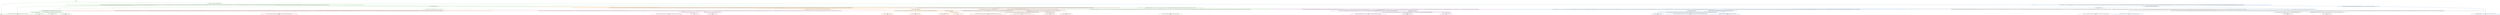 digraph T {
	{
		rank=same
		72 [penwidth=3,colorscheme=set19,color=3,label="0_P\nP\n26% 87%"]
		69 [penwidth=3,colorscheme=set19,color=3,label="801;802;803;804;805;806;807;808;809;810;831;832;833;834;835;836;837;838;839;840;841;872;873;874;875;876;877;878;879;880;881_P\nP\n17% 0%"]
		66 [penwidth=3,colorscheme=set19,color=3,label="1012;1013;1014;1015;1016;1017;1018;1019;1020;1021_P\nP\n0% 13%"]
		64 [penwidth=3,colorscheme=set19,color=3,label="1082;1083;1084;1085;1086;1087;1088;1089;1090;1091_P\nP\n33% 0%"]
		62 [penwidth=3,colorscheme=set19,color=3,label="1002;1003;1004;1005;1006;1007;1008;1009;1010;1011_P\nP\n13% 0%"]
		59 [penwidth=3,colorscheme=set19,color=3,label="3614;3615;3616;3617;3618;3619;3620;3621;3622;3623;3794;3795;3796;3797;3798;3799;3800;3801;3802;3803_P\nP\n11% 0%"]
		54 [penwidth=3,colorscheme=set19,color=2,label="3194;3195;3196;3197;3198;3199;3200;3201;3202;3203_M1\nM1\n19%"]
		52 [penwidth=3,colorscheme=set19,color=2,label="3524;3525;3526;3527;3528;3529;3530;3531;3532;3533;3674;3675;3676;3677;3678;3679;3680;3681;3682;3683;3834;3835;3836;3837;3838;3839;3840;3841;3842;3843;3954;3955;3956;3957;3958;3959;3960;3961;3962;3963_M1\nM1\n14%"]
		50 [penwidth=3,colorscheme=set19,color=2,label="3654;3655;3656;3657;3658;3659;3660;3661;3662;3663;3824;3825;3826;3827;3828;3829;3830;3831;3832;3833_M1\nM1\n19%"]
		48 [penwidth=3,colorscheme=set19,color=2,label="721;722;723;724;725;726;727;728;729;730;741;742;743;744;745;746;747;748;749;750;761;762;763;764;765;766;767;768;769;770_M1\nM1\n35%"]
		46 [penwidth=3,colorscheme=set19,color=2,label="691;692;693;694;695;696;697;698;699;700;711;712;713;714;715;716;717;718;719;720;751;752;753;754;755;756;757;758;759;760_M1\nM1\n12%"]
		44 [penwidth=3,colorscheme=set19,color=8,label="5084;5085;5086;5087;5088;5089;5090;5091;5092;5093;5154;5155;5156;5157;5158;5159;5160;5161;5162;5163;5224;5225;5226;5227;5228;5229;5230;5231;5232;5233_M2\nM2\n52%"]
		42 [penwidth=3,colorscheme=set19,color=8,label="5404;5405;5406;5407;5408;5409;5410;5411;5412;5413_M2\nM2\n30%"]
		40 [penwidth=3,colorscheme=set19,color=8,label="5634;5635;5636;5637;5638;5639;5640;5641;5642;5643_M2\nM2\n18%"]
		39 [penwidth=3,colorscheme=set19,color=9,label="4374;4375;4376;4377;4378;4379;4380;4381;4382;4383;4484;4485;4486;4487;4488;4489;4490;4491;4492;4493;4614;4615;4616;4617;4618;4619;4620;4621;4622;4623_M3\nM3\n31%"]
		37 [penwidth=3,colorscheme=set19,color=9,label="3994;3995;3996;3997;3998;3999;4000;4001;4002;4003_M3\nM3\n20%"]
		35 [penwidth=3,colorscheme=set19,color=9,label="4824;4825;4826;4827;4828;4829;4830;4831;4832;4833_M3\nM3\n49%"]
		32 [penwidth=3,colorscheme=set19,color=7,label="4294;4295;4296;4297;4298;4299;4300;4301;4302;4303;4544;4545;4546;4547;4548;4549;4550;4551;4552;4553;4694;4695;4696;4697;4698;4699;4700;4701;4702;4703_M4\nM4\n12%"]
		29 [penwidth=3,colorscheme=set19,color=7,label="4674;4675;4676;4677;4678;4679;4680;4681;4682;4683;4754;4755;4756;4757;4758;4759;4760;4761;4762;4763_M4\nM4\n27%"]
		27 [penwidth=3,colorscheme=set19,color=7,label="4514;4515;4516;4517;4518;4519;4520;4521;4522;4523_M4\nM4\n45%"]
		25 [penwidth=3,colorscheme=set19,color=7,label="4254;4255;4256;4257;4258;4259;4260;4261;4262;4263_M4\nM4\n16%"]
		23 [penwidth=3,colorscheme=set19,color=5,label="4084;4085;4086;4087;4088;4089;4090;4091;4092;4093_M5\nM5\n13%"]
		20 [penwidth=3,colorscheme=set19,color=5,label="4324;4325;4326;4327;4328;4329;4330;4331;4332;4333_M5\nM5\n21%"]
		18 [penwidth=3,colorscheme=set19,color=5,label="3884;3885;3886;3887;3888;3889;3890;3891;3892;3893_M5\nM5\n41%"]
		16 [penwidth=3,colorscheme=set19,color=5,label="4704;4705;4706;4707;4708;4709;4710;4711;4712;4713_M5\nM5\n24%"]
		14 [penwidth=3,colorscheme=set19,color=4,label="5384;5385;5386;5387;5388;5389;5390;5391;5392;5393;5474;5475;5476;5477;5478;5479;5480;5481;5482;5483;5584;5585;5586;5587;5588;5589;5590;5591;5592;5593_M6\nM6\n51%"]
		11 [penwidth=3,colorscheme=set19,color=4,label="5684;5685;5686;5687;5688;5689;5690;5691;5692;5693_M6\nM6\n19%"]
		9 [penwidth=3,colorscheme=set19,color=4,label="5114;5115;5116;5117;5118;5119;5120;5121;5122;5123_M6\nM6\n31%"]
		8 [penwidth=3,colorscheme=set19,color=1,label="5724;5725;5726;5727;5728;5729;5730;5731;5732;5733;5784;5785;5786;5787;5788;5789;5790;5791;5792;5793;5814;5815;5816;5817;5818;5819;5820;5821;5822;5823_M7\nM7\n1e+02%"]
	}
	74 [penwidth=3,colorscheme=set19,color=3,label="GL"]
	73 [penwidth=3,colorscheme=set19,color=3,label="0"]
	71 [penwidth=3,colorscheme=set19,color=3,label="1;2;3;4;5;6;7;8;9;10;11;12;13;14;15;16;17;18;19;20;21;22;23;24;25;26;27;28;29;30"]
	70 [penwidth=3,colorscheme=set19,color=3,label="31;32;33;34;35;36;37;38;39;40;51;52;53;54;55;56;57;58;59;60;61;62;63;64;65;66;67;68;69;70;81;82;83;84;85;86;87;88;89;90;101;102;103;104;105;106;107;108;109;110;131;132;133;134;135;136;137;138;139;140;171;172;173;174;175;176;177;178;179;180;191;192;193;194;195;196;197;198;199;200;201;202;203;204;205;206;207;208;209;210;241;242;243;244;245;246;247;248;249;250;271;272;273;274;275;276;277;278;279;280;291;292;293;294;295;296;297;298;299;300;311;312;313;314;315;316;317;318;319;320;321;322;323;324;325;326;327;328;329;330;341;342;343;344;345;346;347;348;349;350;361;362;363;364;365;366;367;368;369;370;381;382;383;384;385;386;387;388;389;390;391;392;393;394;395;396;397;398;399;400;411;412;413;414;415;416;417;418;419;420;431;432;433;434;435;436;437;438;439;440;451;452;453;454;455;456;457;458;459;460;471;472;473;474;475;476;477;478;479;480;481;482;483;484;485;486;487;488;489;490;491;492;493;494;495;496;497;498;499;500;511;512;513;514;515;516;517;518;519;520;531;532;533;534;535;536;537;538;539;540;551;552;553;554;555;556;557;558;559;560;571;572;573;574;575;576;577;578;579;580;581;582;583;584;585;586;587;588;589;590;601;602;603;604;605;606;607;608;609;610;631;632;633;634;635;636;637;638;639;640;661;662;663;664;665;666;667;668;669;670;671;672;673;674;675;676;677;678;679;680;801;802;803;804;805;806;807;808;809;810;831;832;833;834;835;836;837;838;839;840;841;872;873;874;875;876;877;878;879;880;881"]
	68 [penwidth=3,colorscheme=set19,color=3,label="922;923;924;925;926;927;928;929;930;931;932;933;934;935;936;937;938;939;940;941;972;973;974;975;976;977;978;979;980;981"]
	67 [penwidth=3,colorscheme=set19,color=3,label="1012;1013;1014;1015;1016;1017;1018;1019;1020;1021"]
	65 [penwidth=3,colorscheme=set19,color=3,label="1042;1043;1044;1045;1046;1047;1048;1049;1050;1051;1082;1083;1084;1085;1086;1087;1088;1089;1090;1091"]
	63 [penwidth=3,colorscheme=set19,color=3,label="1002;1003;1004;1005;1006;1007;1008;1009;1010;1011"]
	61 [penwidth=3,colorscheme=set19,color=3,label="1062;1063;1064;1065;1066;1067;1068;1069;1070;1071;1172;1173;1174;1175;1176;1177;1178;1179;1180;1181;1272;1273;1274;1275;1276;1277;1278;1279;1280;1281;1322;1323;1324;1325;1326;1327;1328;1329;1330;1331;1372;1373;1374;1375;1376;1377;1378;1379;1380;1381;1412;1413;1414;1415;1416;1417;1418;1419;1420;1421"]
	60 [penwidth=3,colorscheme=set19,color=3,label="1652;1653;1654;1655;1656;1657;1658;1659;1660;1661;1712;1713;1714;1715;1716;1717;1718;1719;1720;1721;1782;1783;1784;1785;1786;1787;1788;1789;1790;1791;1842;1843;1844;1845;1846;1847;1848;1849;1850;1851;1992;1993;1994;1995;1996;1997;1998;1999;2000;2001;2262;2263;2264;2265;2266;2267;2268;2269;2270;2271;2342;2343;2344;2345;2346;2347;2348;2349;2350;2351;2402;2403;2404;2405;2406;2407;2408;2409;2410;2411;2642;2643;2644;2645;2646;2647;2648;2649;2650;2651;2712;2713;2714;2715;2716;2717;2718;2719;2720;2721;2752;2753;2754;2755;2756;2757;2758;2759;2760;2761;2802;2803;2804;2805;2806;2807;2808;2809;2810;2811;2952;2953;2954;2955;2956;2957;2958;2959;2960;2961;3002;3003;3004;3005;3006;3007;3008;3009;3010;3011;3093;3094;3095;3096;3097;3098;3099;3100;3101;3102;3103;3224;3225;3226;3227;3228;3229;3230;3231;3232;3233;3484;3485;3486;3487;3488;3489;3490;3491;3492;3493;3614;3615;3616;3617;3618;3619;3620;3621;3622;3623;3794;3795;3796;3797;3798;3799;3800;3801;3802;3803"]
	58 [penwidth=3,colorscheme=set19,color=2,label="621;622;623;624;625;626;627;628;629;630;651;652;653;654;655;656;657;658;659;660"]
	57 [penwidth=3,colorscheme=set19,color=2,label="701;702;703;704;705;706;707;708;709;710"]
	56 [penwidth=3,colorscheme=set19,color=2,label="731;732;733;734;735;736;737;738;739;740;771;772;773;774;775;776;777;778;779;780;791;792;793;794;795;796;797;798;799;800;862;863;864;865;866;867;868;869;870;871;912;913;914;915;916;917;918;919;920;921;962;963;964;965;966;967;968;969;970;971;992;993;994;995;996;997;998;999;1000;1001;1032;1033;1034;1035;1036;1037;1038;1039;1040;1041;1052;1053;1054;1055;1056;1057;1058;1059;1060;1061;1092;1093;1094;1095;1096;1097;1098;1099;1100;1101;1122;1123;1124;1125;1126;1127;1128;1129;1130;1131;1162;1163;1164;1165;1166;1167;1168;1169;1170;1171;1222;1223;1224;1225;1226;1227;1228;1229;1230;1231;1262;1263;1264;1265;1266;1267;1268;1269;1270;1271;1312;1313;1314;1315;1316;1317;1318;1319;1320;1321;1362;1363;1364;1365;1366;1367;1368;1369;1370;1371;1402;1403;1404;1405;1406;1407;1408;1409;1410;1411;1502;1503;1504;1505;1506;1507;1508;1509;1510;1511;1542;1543;1544;1545;1546;1547;1548;1549;1550;1551;1602;1603;1604;1605;1606;1607;1608;1609;1610;1611;1702;1703;1704;1705;1706;1707;1708;1709;1710;1711;1772;1773;1774;1775;1776;1777;1778;1779;1780;1781;1832;1833;1834;1835;1836;1837;1838;1839;1840;1841;1892;1893;1894;1895;1896;1897;1898;1899;1900;1901;1932;1933;1934;1935;1936;1937;1938;1939;1940;1941;1982;1983;1984;1985;1986;1987;1988;1989;1990;1991;2232;2233;2234;2235;2236;2237;2238;2239;2240;2241;2302;2303;2304;2305;2306;2307;2308;2309;2310;2311;2332;2333;2334;2335;2336;2337;2338;2339;2340;2341;2392;2393;2394;2395;2396;2397;2398;2399;2400;2401;2522;2523;2524;2525;2526;2527;2528;2529;2530;2531;2592;2593;2594;2595;2596;2597;2598;2599;2600;2601;2632;2633;2634;2635;2636;2637;2638;2639;2640;2641;2702;2703;2704;2705;2706;2707;2708;2709;2710;2711;2862;2863;2864;2865;2866;2867;2868;2869;2870;2871;2982;2983;2984;2985;2986;2987;2988;2989;2990;2991;3052;3053;3054;3055;3056;3057;3058;3059;3060;3061;3062;3124;3125;3126;3127;3128;3129;3130;3131;3132;3133"]
	55 [penwidth=3,colorscheme=set19,color=2,label="3194;3195;3196;3197;3198;3199;3200;3201;3202;3203"]
	53 [penwidth=3,colorscheme=set19,color=2,label="3244;3245;3246;3247;3248;3249;3250;3251;3252;3253;3324;3325;3326;3327;3328;3329;3330;3331;3332;3333;3524;3525;3526;3527;3528;3529;3530;3531;3532;3533;3674;3675;3676;3677;3678;3679;3680;3681;3682;3683;3834;3835;3836;3837;3838;3839;3840;3841;3842;3843;3954;3955;3956;3957;3958;3959;3960;3961;3962;3963"]
	51 [penwidth=3,colorscheme=set19,color=2,label="3504;3505;3506;3507;3508;3509;3510;3511;3512;3513;3654;3655;3656;3657;3658;3659;3660;3661;3662;3663;3824;3825;3826;3827;3828;3829;3830;3831;3832;3833"]
	49 [penwidth=3,colorscheme=set19,color=2,label="721;722;723;724;725;726;727;728;729;730;741;742;743;744;745;746;747;748;749;750;761;762;763;764;765;766;767;768;769;770"]
	47 [penwidth=3,colorscheme=set19,color=2,label="641;642;643;644;645;646;647;648;649;650;681;682;683;684;685;686;687;688;689;690;691;692;693;694;695;696;697;698;699;700;711;712;713;714;715;716;717;718;719;720;751;752;753;754;755;756;757;758;759;760"]
	45 [penwidth=3,colorscheme=set19,color=3,label="1072;1073;1074;1075;1076;1077;1078;1079;1080;1081;1112;1113;1114;1115;1116;1117;1118;1119;1120;1121"]
	43 [penwidth=3,colorscheme=set19,color=8,label="5314;5315;5316;5317;5318;5319;5320;5321;5322;5323;5404;5405;5406;5407;5408;5409;5410;5411;5412;5413"]
	41 [penwidth=3,colorscheme=set19,color=8,label="5504;5505;5506;5507;5508;5509;5510;5511;5512;5513;5634;5635;5636;5637;5638;5639;5640;5641;5642;5643"]
	38 [penwidth=3,colorscheme=set19,color=9,label="3554;3555;3556;3557;3558;3559;3560;3561;3562;3563;3694;3695;3696;3697;3698;3699;3700;3701;3702;3703;3994;3995;3996;3997;3998;3999;4000;4001;4002;4003"]
	36 [penwidth=3,colorscheme=set19,color=9,label="3864;3865;3866;3867;3868;3869;3870;3871;3872;3873;4244;4245;4246;4247;4248;4249;4250;4251;4252;4253;4634;4635;4636;4637;4638;4639;4640;4641;4642;4643;4824;4825;4826;4827;4828;4829;4830;4831;4832;4833"]
	34 [penwidth=3,colorscheme=set19,color=7,label="3204;3205;3206;3207;3208;3209;3210;3211;3212;3213;3274;3275;3276;3277;3278;3279;3280;3281;3282;3283"]
	33 [penwidth=3,colorscheme=set19,color=7,label="3354;3355;3356;3357;3358;3359;3360;3361;3362;3363;3444;3445;3446;3447;3448;3449;3450;3451;3452;3453;4044;4045;4046;4047;4048;4049;4050;4051;4052;4053;4294;4295;4296;4297;4298;4299;4300;4301;4302;4303;4544;4545;4546;4547;4548;4549;4550;4551;4552;4553;4694;4695;4696;4697;4698;4699;4700;4701;4702;4703"]
	31 [penwidth=3,colorscheme=set19,color=7,label="3434;3435;3436;3437;3438;3439;3440;3441;3442;3443;3714;3715;3716;3717;3718;3719;3720;3721;3722;3723;4024;4025;4026;4027;4028;4029;4030;4031;4032;4033;4274;4275;4276;4277;4278;4279;4280;4281;4282;4283"]
	30 [penwidth=3,colorscheme=set19,color=7,label="4414;4415;4416;4417;4418;4419;4420;4421;4422;4423;4524;4525;4526;4527;4528;4529;4530;4531;4532;4533;4674;4675;4676;4677;4678;4679;4680;4681;4682;4683;4754;4755;4756;4757;4758;4759;4760;4761;4762;4763"]
	28 [penwidth=3,colorscheme=set19,color=7,label="4514;4515;4516;4517;4518;4519;4520;4521;4522;4523"]
	26 [penwidth=3,colorscheme=set19,color=7,label="3264;3265;3266;3267;3268;3269;3270;3271;3272;3273;3344;3345;3346;3347;3348;3349;3350;3351;3352;3353;3564;3565;3566;3567;3568;3569;3570;3571;3572;3573;3704;3705;3706;3707;3708;3709;3710;3711;3712;3713;4014;4015;4016;4017;4018;4019;4020;4021;4022;4023;4254;4255;4256;4257;4258;4259;4260;4261;4262;4263"]
	24 [penwidth=3,colorscheme=set19,color=5,label="3464;3465;3466;3467;3468;3469;3470;3471;3472;3473;3754;3755;3756;3757;3758;3759;3760;3761;3762;3763;4084;4085;4086;4087;4088;4089;4090;4091;4092;4093"]
	22 [penwidth=3,colorscheme=set19,color=5,label="3584;3585;3586;3587;3588;3589;3590;3591;3592;3593"]
	21 [penwidth=3,colorscheme=set19,color=5,label="3744;3745;3746;3747;3748;3749;3750;3751;3752;3753;3894;3895;3896;3897;3898;3899;3900;3901;3902;3903;4074;4075;4076;4077;4078;4079;4080;4081;4082;4083;4194;4195;4196;4197;4198;4199;4200;4201;4202;4203;4324;4325;4326;4327;4328;4329;4330;4331;4332;4333"]
	19 [penwidth=3,colorscheme=set19,color=5,label="3884;3885;3886;3887;3888;3889;3890;3891;3892;3893"]
	17 [penwidth=3,colorscheme=set19,color=5,label="4704;4705;4706;4707;4708;4709;4710;4711;4712;4713"]
	15 [penwidth=3,colorscheme=set19,color=4,label="4974;4975;4976;4977;4978;4979;4980;4981;4982;4983;5044;5045;5046;5047;5048;5049;5050;5051;5052;5053;5204;5205;5206;5207;5208;5209;5210;5211;5212;5213;5294;5295;5296;5297;5298;5299;5300;5301;5302;5303;5384;5385;5386;5387;5388;5389;5390;5391;5392;5393;5474;5475;5476;5477;5478;5479;5480;5481;5482;5483;5584;5585;5586;5587;5588;5589;5590;5591;5592;5593"]
	13 [penwidth=3,colorscheme=set19,color=4,label="5034;5035;5036;5037;5038;5039;5040;5041;5042;5043"]
	12 [penwidth=3,colorscheme=set19,color=4,label="5074;5075;5076;5077;5078;5079;5080;5081;5082;5083;5194;5195;5196;5197;5198;5199;5200;5201;5202;5203;5274;5275;5276;5277;5278;5279;5280;5281;5282;5283;5364;5365;5366;5367;5368;5369;5370;5371;5372;5373;5614;5615;5616;5617;5618;5619;5620;5621;5622;5623;5684;5685;5686;5687;5688;5689;5690;5691;5692;5693"]
	10 [penwidth=3,colorscheme=set19,color=4,label="5114;5115;5116;5117;5118;5119;5120;5121;5122;5123"]
	7 [penwidth=3,colorscheme=set19,color=9,label="781;782;783;784;785;786;787;788;789;790;811;812;813;814;815;816;817;818;819;820;842;843;844;845;846;847;848;849;850;851;852;853;854;855;856;857;858;859;860;861;882;883;884;885;886;887;888;889;890;891;902;903;904;905;906;907;908;909;910;911;942;943;944;945;946;947;948;949;950;951;1152;1153;1154;1155;1156;1157;1158;1159;1160;1161;1202;1203;1204;1205;1206;1207;1208;1209;1210;1211;1252;1253;1254;1255;1256;1257;1258;1259;1260;1261;1302;1303;1304;1305;1306;1307;1308;1309;1310;1311;1452;1453;1454;1455;1456;1457;1458;1459;1460;1461;1482;1483;1484;1485;1486;1487;1488;1489;1490;1491;1682;1683;1684;1685;1686;1687;1688;1689;1690;1691;1742;1743;1744;1745;1746;1747;1748;1749;1750;1751;1812;1813;1814;1815;1816;1817;1818;1819;1820;1821;1872;1873;1874;1875;1876;1877;1878;1879;1880;1881;1912;1913;1914;1915;1916;1917;1918;1919;1920;1921;1972;1973;1974;1975;1976;1977;1978;1979;1980;1981;2032;2033;2034;2035;2036;2037;2038;2039;2040;2041;2072;2073;2074;2075;2076;2077;2078;2079;2080;2081;2132;2133;2134;2135;2136;2137;2138;2139;2140;2141;2172;2173;2174;2175;2176;2177;2178;2179;2180;2181;2212;2213;2214;2215;2216;2217;2218;2219;2220;2221;2322;2323;2324;2325;2326;2327;2328;2329;2330;2331;2452;2453;2454;2455;2456;2457;2458;2459;2460;2461;2482;2483;2484;2485;2486;2487;2488;2489;2490;2491;2622;2623;2624;2625;2626;2627;2628;2629;2630;2631;2692;2693;2694;2695;2696;2697;2698;2699;2700;2701;2822;2823;2824;2825;2826;2827;2828;2829;2830;2831;2852;2853;2854;2855;2856;2857;2858;2859;2860;2861;2972;2973;2974;2975;2976;2977;2978;2979;2980;2981;3114;3115;3116;3117;3118;3119;3120;3121;3122;3123;3424;3425;3426;3427;3428;3429;3430;3431;3432;3433"]
	6 [penwidth=3,colorscheme=set19,color=9,label="821;822;823;824;825;826;827;828;829;830;892;893;894;895;896;897;898;899;900;901;952;953;954;955;956;957;958;959;960;961;982;983;984;985;986;987;988;989;990;991;1022;1023;1024;1025;1026;1027;1028;1029;1030;1031;1212;1213;1214;1215;1216;1217;1218;1219;1220;1221;1492;1493;1494;1495;1496;1497;1498;1499;1500;1501;1692;1693;1694;1695;1696;1697;1698;1699;1700;1701;1762;1763;1764;1765;1766;1767;1768;1769;1770;1771;1822;1823;1824;1825;1826;1827;1828;1829;1830;1831;1882;1883;1884;1885;1886;1887;1888;1889;1890;1891;1922;1923;1924;1925;1926;1927;1928;1929;1930;1931;2042;2043;2044;2045;2046;2047;2048;2049;2050;2051;2082;2083;2084;2085;2086;2087;2088;2089;2090;2091;2142;2143;2144;2145;2146;2147;2148;2149;2150;2151;2222;2223;2224;2225;2226;2227;2228;2229;2230;2231;2292;2293;2294;2295;2296;2297;2298;2299;2300;2301;2382;2383;2384;2385;2386;2387;2388;2389;2390;2391;2422;2423;2424;2425;2426;2427;2428;2429;2430;2431;2462;2463;2464;2465;2466;2467;2468;2469;2470;2471;2532;2533;2534;2535;2536;2537;2538;2539;2540;2541;2602;2603;2604;2605;2606;2607;2608;2609;2610;2611;2782;2783;2784;2785;2786;2787;2788;2789;2790;2791;2872;2873;2874;2875;2876;2877;2878;2879;2880;2881;2992;2993;2994;2995;2996;2997;2998;2999;3000;3001;3063;3064;3065;3066;3067;3068;3069;3070;3071;3072;3134;3135;3136;3137;3138;3139;3140;3141;3142;3143;3254;3255;3256;3257;3258;3259;3260;3261;3262;3263;3404;3405;3406;3407;3408;3409;3410;3411;3412;3413;3534;3535;3536;3537;3538;3539;3540;3541;3542;3543;3854;3855;3856;3857;3858;3859;3860;3861;3862;3863;3984;3985;3986;3987;3988;3989;3990;3991;3992;3993;4134;4135;4136;4137;4138;4139;4140;4141;4142;4143;4374;4375;4376;4377;4378;4379;4380;4381;4382;4383;4484;4485;4486;4487;4488;4489;4490;4491;4492;4493;4614;4615;4616;4617;4618;4619;4620;4621;4622;4623"]
	5 [penwidth=3,colorscheme=set19,color=1,label="1232;1233;1234;1235;1236;1237;1238;1239;1240;1241;1292;1293;1294;1295;1296;1297;1298;1299;1300;1301;1342;1343;1344;1345;1346;1347;1348;1349;1350;1351;1472;1473;1474;1475;1476;1477;1478;1479;1480;1481;1532;1533;1534;1535;1536;1537;1538;1539;1540;1541;1582;1583;1584;1585;1586;1587;1588;1589;1590;1591;1632;1633;1634;1635;1636;1637;1638;1639;1640;1641;1662;1663;1664;1665;1666;1667;1668;1669;1670;1671;1802;1803;1804;1805;1806;1807;1808;1809;1810;1811;1862;1863;1864;1865;1866;1867;1868;1869;1870;1871;2092;2093;2094;2095;2096;2097;2098;2099;2100;2101;2152;2153;2154;2155;2156;2157;2158;2159;2160;2161;2182;2183;2184;2185;2186;2187;2188;2189;2190;2191;2272;2273;2274;2275;2276;2277;2278;2279;2280;2281;2312;2313;2314;2315;2316;2317;2318;2319;2320;2321;2412;2413;2414;2415;2416;2417;2418;2419;2420;2421;2492;2493;2494;2495;2496;2497;2498;2499;2500;2501;2542;2543;2544;2545;2546;2547;2548;2549;2550;2551;2652;2653;2654;2655;2656;2657;2658;2659;2660;2661;2762;2763;2764;2765;2766;2767;2768;2769;2770;2771;2832;2833;2834;2835;2836;2837;2838;2839;2840;2841;2892;2893;2894;2895;2896;2897;2898;2899;2900;2901;2962;2963;2964;2965;2966;2967;2968;2969;2970;2971;3012;3013;3014;3015;3016;3017;3018;3019;3020;3021;3164;3165;3166;3167;3168;3169;3170;3171;3172;3173;3474;3475;3476;3477;3478;3479;3480;3481;3482;3483;4094;4095;4096;4097;4098;4099;4100;4101;4102;4103;4354;4355;4356;4357;4358;4359;4360;4361;4362;4363;4574;4575;4576;4577;4578;4579;4580;4581;4582;4583;4714;4715;4716;4717;4718;4719;4720;4721;4722;4723;4774;4775;4776;4777;4778;4779;4780;4781;4782;4783;4984;4985;4986;4987;4988;4989;4990;4991;4992;4993;5134;5135;5136;5137;5138;5139;5140;5141;5142;5143;5304;5305;5306;5307;5308;5309;5310;5311;5312;5313;5394;5395;5396;5397;5398;5399;5400;5401;5402;5403;5484;5485;5486;5487;5488;5489;5490;5491;5492;5493;5724;5725;5726;5727;5728;5729;5730;5731;5732;5733;5784;5785;5786;5787;5788;5789;5790;5791;5792;5793;5814;5815;5816;5817;5818;5819;5820;5821;5822;5823"]
	4 [penwidth=3,colorscheme=set19,color=4,label="1512;1513;1514;1515;1516;1517;1518;1519;1520;1521;1552;1553;1554;1555;1556;1557;1558;1559;1560;1561;1722;1723;1724;1725;1726;1727;1728;1729;1730;1731;1942;1943;1944;1945;1946;1947;1948;1949;1950;1951;2052;2053;2054;2055;2056;2057;2058;2059;2060;2061;2242;2243;2244;2245;2246;2247;2248;2249;2250;2251;2362;2363;2364;2365;2366;2367;2368;2369;2370;2371;2562;2563;2564;2565;2566;2567;2568;2569;2570;2571;2772;2773;2774;2775;2776;2777;2778;2779;2780;2781;3032;3033;3034;3035;3036;3037;3038;3039;3040;3041;3104;3105;3106;3107;3108;3109;3110;3111;3112;3113;3174;3175;3176;3177;3178;3179;3180;3181;3182;3183;3304;3305;3306;3307;3308;3309;3310;3311;3312;3313;3594;3595;3596;3597;3598;3599;3600;3601;3602;3603;3774;3775;3776;3777;3778;3779;3780;3781;3782;3783;3914;3915;3916;3917;3918;3919;3920;3921;3922;3923;4214;4215;4216;4217;4218;4219;4220;4221;4222;4223;4564;4565;4566;4567;4568;4569;4570;4571;4572;4573;4764;4765;4766;4767;4768;4769;4770;4771;4772;4773;4854;4855;4856;4857;4858;4859;4860;4861;4862;4863;4944;4945;4946;4947;4948;4949;4950;4951;4952;4953"]
	3 [penwidth=3,colorscheme=set19,color=8,label="1192;1193;1194;1195;1196;1197;1198;1199;1200;1201;1242;1243;1244;1245;1246;1247;1248;1249;1250;1251;1352;1353;1354;1355;1356;1357;1358;1359;1360;1361;1392;1393;1394;1395;1396;1397;1398;1399;1400;1401;1442;1443;1444;1445;1446;1447;1448;1449;1450;1451;1592;1593;1594;1595;1596;1597;1598;1599;1600;1601;1642;1643;1644;1645;1646;1647;1648;1649;1650;1651;1672;1673;1674;1675;1676;1677;1678;1679;1680;1681;1732;1733;1734;1735;1736;1737;1738;1739;1740;1741;1902;1903;1904;1905;1906;1907;1908;1909;1910;1911;1962;1963;1964;1965;1966;1967;1968;1969;1970;1971;2022;2023;2024;2025;2026;2027;2028;2029;2030;2031;2062;2063;2064;2065;2066;2067;2068;2069;2070;2071;2122;2123;2124;2125;2126;2127;2128;2129;2130;2131;2372;2373;2374;2375;2376;2377;2378;2379;2380;2381;2442;2443;2444;2445;2446;2447;2448;2449;2450;2451;2512;2513;2514;2515;2516;2517;2518;2519;2520;2521;2582;2583;2584;2585;2586;2587;2588;2589;2590;2591;2612;2613;2614;2615;2616;2617;2618;2619;2620;2621;2682;2683;2684;2685;2686;2687;2688;2689;2690;2691;2742;2743;2744;2745;2746;2747;2748;2749;2750;2751;2902;2903;2904;2905;2906;2907;2908;2909;2910;2911;2922;2923;2924;2925;2926;2927;2928;2929;2930;2931;3022;3023;3024;3025;3026;3027;3028;3029;3030;3031;3083;3084;3085;3086;3087;3088;3089;3090;3091;3092;3154;3155;3156;3157;3158;3159;3160;3161;3162;3163;3294;3295;3296;3297;3298;3299;3300;3301;3302;3303;3764;3765;3766;3767;3768;3769;3770;3771;3772;3773;3904;3905;3906;3907;3908;3909;3910;3911;3912;3913;4344;4345;4346;4347;4348;4349;4350;4351;4352;4353;4584;4585;4586;4587;4588;4589;4590;4591;4592;4593;4914;4915;4916;4917;4918;4919;4920;4921;4922;4923;5004;5005;5006;5007;5008;5009;5010;5011;5012;5013;5084;5085;5086;5087;5088;5089;5090;5091;5092;5093;5154;5155;5156;5157;5158;5159;5160;5161;5162;5163;5224;5225;5226;5227;5228;5229;5230;5231;5232;5233"]
	2 [penwidth=3,colorscheme=set19,color=5,label="1132;1133;1134;1135;1136;1137;1138;1139;1140;1141;1282;1283;1284;1285;1286;1287;1288;1289;1290;1291;1422;1423;1424;1425;1426;1427;1428;1429;1430;1431;1462;1463;1464;1465;1466;1467;1468;1469;1470;1471;1522;1523;1524;1525;1526;1527;1528;1529;1530;1531;1562;1563;1564;1565;1566;1567;1568;1569;1570;1571;1612;1613;1614;1615;1616;1617;1618;1619;1620;1621;1792;1793;1794;1795;1796;1797;1798;1799;1800;1801;1852;1853;1854;1855;1856;1857;1858;1859;1860;1861;1952;1953;1954;1955;1956;1957;1958;1959;1960;1961;2002;2003;2004;2005;2006;2007;2008;2009;2010;2011;2102;2103;2104;2105;2106;2107;2108;2109;2110;2111;2162;2163;2164;2165;2166;2167;2168;2169;2170;2171;2192;2193;2194;2195;2196;2197;2198;2199;2200;2201;2282;2283;2284;2285;2286;2287;2288;2289;2290;2291;2352;2353;2354;2355;2356;2357;2358;2359;2360;2361;2432;2433;2434;2435;2436;2437;2438;2439;2440;2441;2472;2473;2474;2475;2476;2477;2478;2479;2480;2481;2502;2503;2504;2505;2506;2507;2508;2509;2510;2511;2552;2553;2554;2555;2556;2557;2558;2559;2560;2561;2662;2663;2664;2665;2666;2667;2668;2669;2670;2671;2722;2723;2724;2725;2726;2727;2728;2729;2730;2731;2812;2813;2814;2815;2816;2817;2818;2819;2820;2821;2842;2843;2844;2845;2846;2847;2848;2849;2850;2851;2932;2933;2934;2935;2936;2937;2938;2939;2940;2941;3042;3043;3044;3045;3046;3047;3048;3049;3050;3051;3144;3145;3146;3147;3148;3149;3150;3151;3152;3153;3214;3215;3216;3217;3218;3219;3220;3221;3222;3223;3364;3365;3366;3367;3368;3369;3370;3371;3372;3373"]
	1 [penwidth=3,colorscheme=set19,color=7,label="1102;1103;1104;1105;1106;1107;1108;1109;1110;1111;1142;1143;1144;1145;1146;1147;1148;1149;1150;1151;1182;1183;1184;1185;1186;1187;1188;1189;1190;1191;1332;1333;1334;1335;1336;1337;1338;1339;1340;1341;1382;1383;1384;1385;1386;1387;1388;1389;1390;1391;1432;1433;1434;1435;1436;1437;1438;1439;1440;1441;1572;1573;1574;1575;1576;1577;1578;1579;1580;1581;1622;1623;1624;1625;1626;1627;1628;1629;1630;1631;1752;1753;1754;1755;1756;1757;1758;1759;1760;1761;2012;2013;2014;2015;2016;2017;2018;2019;2020;2021;2112;2113;2114;2115;2116;2117;2118;2119;2120;2121;2202;2203;2204;2205;2206;2207;2208;2209;2210;2211;2252;2253;2254;2255;2256;2257;2258;2259;2260;2261;2572;2573;2574;2575;2576;2577;2578;2579;2580;2581;2672;2673;2674;2675;2676;2677;2678;2679;2680;2681;2732;2733;2734;2735;2736;2737;2738;2739;2740;2741;2792;2793;2794;2795;2796;2797;2798;2799;2800;2801;2882;2883;2884;2885;2886;2887;2888;2889;2890;2891;2912;2913;2914;2915;2916;2917;2918;2919;2920;2921;2942;2943;2944;2945;2946;2947;2948;2949;2950;2951;3073;3074;3075;3076;3077;3078;3079;3080;3081;3082"]
	0 [penwidth=3,colorscheme=set19,color=2,label="41;42;43;44;45;46;47;48;49;50;71;72;73;74;75;76;77;78;79;80;91;92;93;94;95;96;97;98;99;100;111;112;113;114;115;116;117;118;119;120;121;122;123;124;125;126;127;128;129;130;141;142;143;144;145;146;147;148;149;150;151;152;153;154;155;156;157;158;159;160;161;162;163;164;165;166;167;168;169;170;181;182;183;184;185;186;187;188;189;190;211;212;213;214;215;216;217;218;219;220;221;222;223;224;225;226;227;228;229;230;231;232;233;234;235;236;237;238;239;240;251;252;253;254;255;256;257;258;259;260;261;262;263;264;265;266;267;268;269;270;281;282;283;284;285;286;287;288;289;290;301;302;303;304;305;306;307;308;309;310;331;332;333;334;335;336;337;338;339;340;351;352;353;354;355;356;357;358;359;360;371;372;373;374;375;376;377;378;379;380;401;402;403;404;405;406;407;408;409;410;421;422;423;424;425;426;427;428;429;430;441;442;443;444;445;446;447;448;449;450;461;462;463;464;465;466;467;468;469;470;501;502;503;504;505;506;507;508;509;510;521;522;523;524;525;526;527;528;529;530;541;542;543;544;545;546;547;548;549;550;561;562;563;564;565;566;567;568;569;570;591;592;593;594;595;596;597;598;599;600;611;612;613;614;615;616;617;618;619;620"]
	74 -> 73 [penwidth=3,colorscheme=set19,color=3]
	73 -> 72 [penwidth=3,colorscheme=set19,color=3]
	73 -> 71 [penwidth=3,colorscheme=set19,color=3]
	71 -> 70 [penwidth=3,colorscheme=set19,color=3]
	71 -> 0 [penwidth=3,colorscheme=set19,color="3;0.5:2"]
	70 -> 69 [penwidth=3,colorscheme=set19,color=3]
	70 -> 68 [penwidth=3,colorscheme=set19,color=3]
	70 -> 63 [penwidth=3,colorscheme=set19,color=3]
	70 -> 61 [penwidth=3,colorscheme=set19,color=3]
	68 -> 67 [penwidth=3,colorscheme=set19,color=3]
	68 -> 65 [penwidth=3,colorscheme=set19,color=3]
	67 -> 66 [penwidth=3,colorscheme=set19,color=3]
	65 -> 64 [penwidth=3,colorscheme=set19,color=3]
	63 -> 62 [penwidth=3,colorscheme=set19,color=3]
	63 -> 45 [penwidth=3,colorscheme=set19,color=3]
	63 -> 2 [penwidth=3,colorscheme=set19,color="3;0.5:5"]
	63 -> 1 [penwidth=3,colorscheme=set19,color="3;0.5:7"]
	61 -> 60 [penwidth=3,colorscheme=set19,color=3]
	61 -> 4 [penwidth=3,colorscheme=set19,color="3;0.5:4"]
	60 -> 59 [penwidth=3,colorscheme=set19,color=3]
	58 -> 57 [penwidth=3,colorscheme=set19,color=2]
	58 -> 49 [penwidth=3,colorscheme=set19,color=2]
	57 -> 56 [penwidth=3,colorscheme=set19,color=2]
	57 -> 6 [penwidth=3,colorscheme=set19,color="2;0.5:9"]
	56 -> 55 [penwidth=3,colorscheme=set19,color=2]
	56 -> 51 [penwidth=3,colorscheme=set19,color=2]
	55 -> 54 [penwidth=3,colorscheme=set19,color=2]
	55 -> 53 [penwidth=3,colorscheme=set19,color=2]
	53 -> 52 [penwidth=3,colorscheme=set19,color=2]
	51 -> 50 [penwidth=3,colorscheme=set19,color=2]
	49 -> 48 [penwidth=3,colorscheme=set19,color=2]
	49 -> 7 [penwidth=3,colorscheme=set19,color="2;0.5:9"]
	47 -> 46 [penwidth=3,colorscheme=set19,color=2]
	45 -> 5 [penwidth=3,colorscheme=set19,color="3;0.5:1"]
	45 -> 3 [penwidth=3,colorscheme=set19,color="3;0.5:8"]
	43 -> 42 [penwidth=3,colorscheme=set19,color=8]
	41 -> 40 [penwidth=3,colorscheme=set19,color=8]
	38 -> 37 [penwidth=3,colorscheme=set19,color=9]
	36 -> 35 [penwidth=3,colorscheme=set19,color=9]
	34 -> 31 [penwidth=3,colorscheme=set19,color=7]
	34 -> 33 [penwidth=3,colorscheme=set19,color=7]
	33 -> 32 [penwidth=3,colorscheme=set19,color=7]
	31 -> 28 [penwidth=3,colorscheme=set19,color=7]
	31 -> 30 [penwidth=3,colorscheme=set19,color=7]
	30 -> 29 [penwidth=3,colorscheme=set19,color=7]
	28 -> 27 [penwidth=3,colorscheme=set19,color=7]
	26 -> 25 [penwidth=3,colorscheme=set19,color=7]
	24 -> 23 [penwidth=3,colorscheme=set19,color=5]
	22 -> 19 [penwidth=3,colorscheme=set19,color=5]
	22 -> 21 [penwidth=3,colorscheme=set19,color=5]
	21 -> 20 [penwidth=3,colorscheme=set19,color=5]
	19 -> 18 [penwidth=3,colorscheme=set19,color=5]
	19 -> 17 [penwidth=3,colorscheme=set19,color=5]
	17 -> 16 [penwidth=3,colorscheme=set19,color=5]
	15 -> 14 [penwidth=3,colorscheme=set19,color=4]
	13 -> 10 [penwidth=3,colorscheme=set19,color=4]
	13 -> 12 [penwidth=3,colorscheme=set19,color=4]
	12 -> 11 [penwidth=3,colorscheme=set19,color=4]
	10 -> 9 [penwidth=3,colorscheme=set19,color=4]
	7 -> 38 [penwidth=3,colorscheme=set19,color=9]
	7 -> 36 [penwidth=3,colorscheme=set19,color=9]
	6 -> 39 [penwidth=3,colorscheme=set19,color=9]
	5 -> 8 [penwidth=3,colorscheme=set19,color=1]
	4 -> 15 [penwidth=3,colorscheme=set19,color=4]
	4 -> 13 [penwidth=3,colorscheme=set19,color=4]
	3 -> 44 [penwidth=3,colorscheme=set19,color=8]
	3 -> 43 [penwidth=3,colorscheme=set19,color=8]
	3 -> 41 [penwidth=3,colorscheme=set19,color=8]
	2 -> 24 [penwidth=3,colorscheme=set19,color=5]
	2 -> 22 [penwidth=3,colorscheme=set19,color=5]
	1 -> 34 [penwidth=3,colorscheme=set19,color=7]
	1 -> 26 [penwidth=3,colorscheme=set19,color=7]
	0 -> 58 [penwidth=3,colorscheme=set19,color=2]
	0 -> 47 [penwidth=3,colorscheme=set19,color=2]
}
